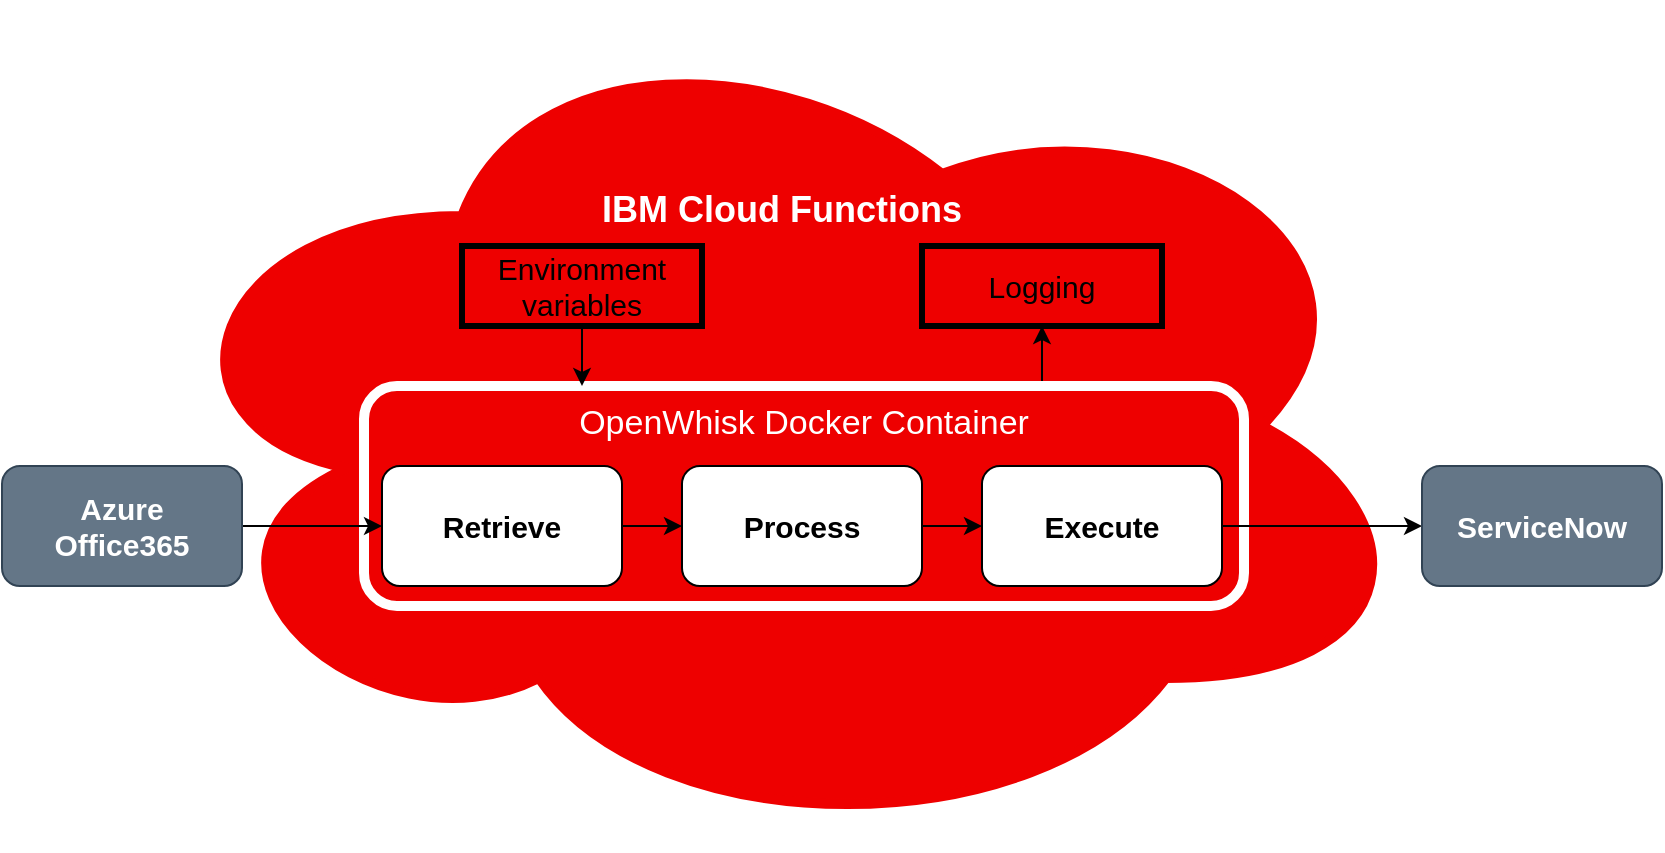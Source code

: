 <mxfile version="10.7.5" type="github"><diagram id="Xsrj5gvIQPnTvIfYPSJn" name="Page-1"><mxGraphModel dx="2225" dy="810" grid="1" gridSize="10" guides="1" tooltips="1" connect="1" arrows="1" fold="1" page="1" pageScale="1" pageWidth="827" pageHeight="1169" math="0" shadow="0"><root><mxCell id="0"/><mxCell id="1" parent="0"/><mxCell id="LxgtS0Ey22xUTxcXNTPm-34" value="&lt;div style=&quot;font-size: 18px&quot;&gt;&lt;b&gt;IBM Cloud Functions&lt;/b&gt;&lt;/div&gt;&lt;div&gt;&lt;br&gt;&lt;/div&gt;&lt;div&gt;&lt;br&gt;&lt;/div&gt;&lt;div&gt;&lt;br&gt;&lt;/div&gt;&lt;div&gt;&lt;br&gt;&lt;/div&gt;&lt;div&gt;&lt;br&gt;&lt;/div&gt;&lt;div&gt;&lt;br&gt;&lt;/div&gt;&lt;div&gt;&lt;br&gt;&lt;/div&gt;&lt;div&gt;&lt;br&gt;&lt;/div&gt;&lt;div&gt;&lt;br&gt;&lt;/div&gt;&lt;div&gt;&lt;br&gt;&lt;/div&gt;&lt;div&gt;&lt;br&gt;&lt;/div&gt;&lt;div&gt;&lt;br&gt;&lt;/div&gt;" style="ellipse;shape=cloud;whiteSpace=wrap;html=1;rounded=1;shadow=0;comic=0;strokeColor=#EE0000;strokeWidth=5;fillColor=#EE0000;fontSize=15;fontColor=#ffffff;" vertex="1" parent="1"><mxGeometry x="40" y="30" width="640" height="420" as="geometry"/></mxCell><mxCell id="LxgtS0Ey22xUTxcXNTPm-32" style="edgeStyle=orthogonalEdgeStyle;rounded=0;orthogonalLoop=1;jettySize=auto;html=1;exitX=0.75;exitY=0;exitDx=0;exitDy=0;entryX=0.5;entryY=1;entryDx=0;entryDy=0;fontSize=15;" edge="1" parent="1" source="LxgtS0Ey22xUTxcXNTPm-1" target="LxgtS0Ey22xUTxcXNTPm-31"><mxGeometry relative="1" as="geometry"/></mxCell><mxCell id="LxgtS0Ey22xUTxcXNTPm-1" value="&lt;div style=&quot;font-size: 17px&quot;&gt;OpenWhisk Docker Container&lt;/div&gt;&lt;div&gt;&lt;br&gt;&lt;/div&gt;&lt;div&gt;&lt;br&gt;&lt;/div&gt;&lt;div&gt;&lt;br&gt;&lt;/div&gt;&lt;div&gt;&lt;br&gt;&lt;/div&gt;&lt;div&gt;&lt;br&gt;&lt;/div&gt;" style="rounded=1;whiteSpace=wrap;html=1;fillColor=none;strokeColor=#FFFFFF;fontColor=#ffffff;strokeWidth=5;" vertex="1" parent="1"><mxGeometry x="151" y="220" width="440" height="110" as="geometry"/></mxCell><mxCell id="LxgtS0Ey22xUTxcXNTPm-2" value="Retrieve" style="rounded=1;whiteSpace=wrap;html=1;fontStyle=1;fontSize=15;" vertex="1" parent="1"><mxGeometry x="160" y="260" width="120" height="60" as="geometry"/></mxCell><mxCell id="LxgtS0Ey22xUTxcXNTPm-8" style="edgeStyle=orthogonalEdgeStyle;rounded=0;orthogonalLoop=1;jettySize=auto;html=1;exitX=1;exitY=0.5;exitDx=0;exitDy=0;" edge="1" parent="1" source="LxgtS0Ey22xUTxcXNTPm-3" target="LxgtS0Ey22xUTxcXNTPm-4"><mxGeometry relative="1" as="geometry"/></mxCell><mxCell id="LxgtS0Ey22xUTxcXNTPm-3" value="Process" style="rounded=1;whiteSpace=wrap;html=1;fontSize=15;fontStyle=1" vertex="1" parent="1"><mxGeometry x="310" y="260" width="120" height="60" as="geometry"/></mxCell><mxCell id="LxgtS0Ey22xUTxcXNTPm-15" style="edgeStyle=orthogonalEdgeStyle;rounded=0;orthogonalLoop=1;jettySize=auto;html=1;exitX=1;exitY=0.5;exitDx=0;exitDy=0;fontSize=15;" edge="1" parent="1" source="LxgtS0Ey22xUTxcXNTPm-4" target="LxgtS0Ey22xUTxcXNTPm-14"><mxGeometry relative="1" as="geometry"/></mxCell><mxCell id="LxgtS0Ey22xUTxcXNTPm-4" value="Execute" style="rounded=1;whiteSpace=wrap;html=1;fontSize=15;fontStyle=1" vertex="1" parent="1"><mxGeometry x="460" y="260" width="120" height="60" as="geometry"/></mxCell><mxCell id="LxgtS0Ey22xUTxcXNTPm-6" value="" style="endArrow=classic;html=1;entryX=0;entryY=0.5;entryDx=0;entryDy=0;exitX=1;exitY=0.5;exitDx=0;exitDy=0;" edge="1" parent="1" source="LxgtS0Ey22xUTxcXNTPm-2" target="LxgtS0Ey22xUTxcXNTPm-3"><mxGeometry width="50" height="50" relative="1" as="geometry"><mxPoint x="160" y="440" as="sourcePoint"/><mxPoint x="210" y="390" as="targetPoint"/></mxGeometry></mxCell><mxCell id="LxgtS0Ey22xUTxcXNTPm-11" style="edgeStyle=orthogonalEdgeStyle;rounded=0;orthogonalLoop=1;jettySize=auto;html=1;exitX=1;exitY=0.5;exitDx=0;exitDy=0;" edge="1" parent="1" source="LxgtS0Ey22xUTxcXNTPm-13" target="LxgtS0Ey22xUTxcXNTPm-2"><mxGeometry relative="1" as="geometry"><mxPoint x="100" y="290" as="sourcePoint"/></mxGeometry></mxCell><mxCell id="LxgtS0Ey22xUTxcXNTPm-13" value="&lt;div&gt;Azure &lt;br&gt;&lt;/div&gt;&lt;div&gt;&lt;font color=&quot;#FFFFFF&quot;&gt;Office365&lt;/font&gt;&lt;/div&gt;" style="rounded=1;whiteSpace=wrap;html=1;strokeColor=#314354;fillColor=#647687;fontSize=15;fontStyle=1;fontColor=#ffffff;" vertex="1" parent="1"><mxGeometry x="-30" y="260" width="120" height="60" as="geometry"/></mxCell><mxCell id="LxgtS0Ey22xUTxcXNTPm-14" value="&lt;b&gt;&lt;font color=&quot;#FFFFFF&quot;&gt;ServiceNow&lt;/font&gt;&lt;/b&gt;" style="rounded=1;whiteSpace=wrap;html=1;strokeColor=#314354;fillColor=#647687;fontSize=15;fontColor=#ffffff;" vertex="1" parent="1"><mxGeometry x="680" y="260" width="120" height="60" as="geometry"/></mxCell><mxCell id="LxgtS0Ey22xUTxcXNTPm-36" value="" style="edgeStyle=orthogonalEdgeStyle;rounded=0;orthogonalLoop=1;jettySize=auto;html=1;fontSize=15;" edge="1" parent="1" source="LxgtS0Ey22xUTxcXNTPm-18"><mxGeometry relative="1" as="geometry"><mxPoint x="260" y="220" as="targetPoint"/></mxGeometry></mxCell><mxCell id="LxgtS0Ey22xUTxcXNTPm-18" value="Environment variables" style="rounded=0;whiteSpace=wrap;html=1;strokeColor=#000000;fillColor=none;fontSize=15;strokeWidth=3;" vertex="1" parent="1"><mxGeometry x="200" y="150" width="120" height="40" as="geometry"/></mxCell><mxCell id="LxgtS0Ey22xUTxcXNTPm-31" value="Logging" style="rounded=0;whiteSpace=wrap;html=1;strokeColor=#000000;fillColor=none;fontSize=15;strokeWidth=3;" vertex="1" parent="1"><mxGeometry x="430" y="150" width="120" height="40" as="geometry"/></mxCell></root></mxGraphModel></diagram></mxfile>